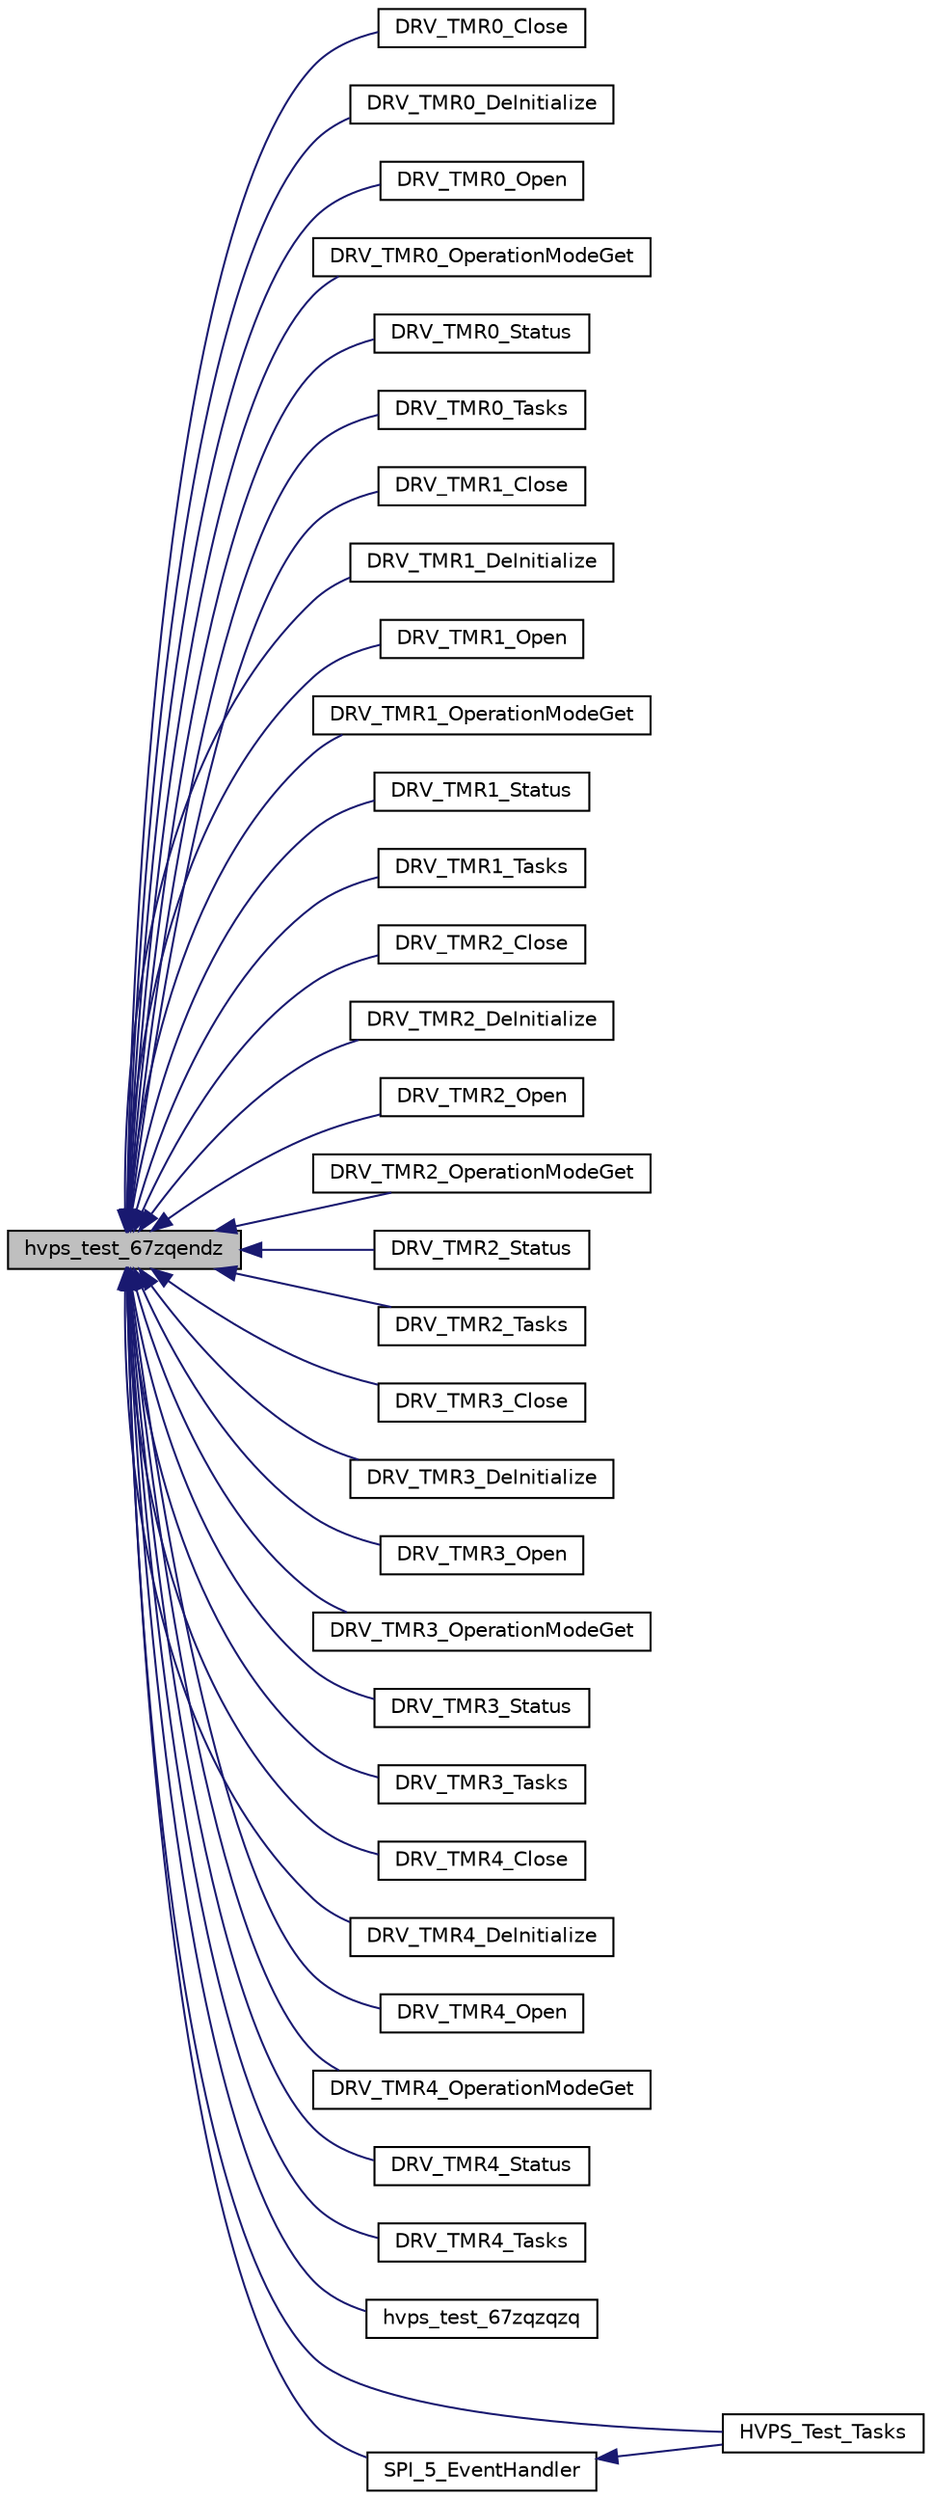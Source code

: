digraph "hvps_test_67zqendz"
{
  edge [fontname="Helvetica",fontsize="10",labelfontname="Helvetica",labelfontsize="10"];
  node [fontname="Helvetica",fontsize="10",shape=record];
  rankdir="LR";
  Node618 [label="hvps_test_67zqendz",height=0.2,width=0.4,color="black", fillcolor="grey75", style="filled", fontcolor="black"];
  Node618 -> Node619 [dir="back",color="midnightblue",fontsize="10",style="solid",fontname="Helvetica"];
  Node619 [label="DRV_TMR0_Close",height=0.2,width=0.4,color="black", fillcolor="white", style="filled",URL="$inszt__hvps__test_8c.html#a32eae35a1e64a44969e70c746ec9cdc2"];
  Node618 -> Node620 [dir="back",color="midnightblue",fontsize="10",style="solid",fontname="Helvetica"];
  Node620 [label="DRV_TMR0_DeInitialize",height=0.2,width=0.4,color="black", fillcolor="white", style="filled",URL="$inszt__hvps__test_8c.html#ac35e22ce2277246569aa15a0142f42de"];
  Node618 -> Node621 [dir="back",color="midnightblue",fontsize="10",style="solid",fontname="Helvetica"];
  Node621 [label="DRV_TMR0_Open",height=0.2,width=0.4,color="black", fillcolor="white", style="filled",URL="$inszt__hvps__test_8c.html#a6185be0b1acc5308100e9c168c6d9882"];
  Node618 -> Node622 [dir="back",color="midnightblue",fontsize="10",style="solid",fontname="Helvetica"];
  Node622 [label="DRV_TMR0_OperationModeGet",height=0.2,width=0.4,color="black", fillcolor="white", style="filled",URL="$inszt__hvps__test_8c.html#a75154e72363837310412c5f0f77ca99b"];
  Node618 -> Node623 [dir="back",color="midnightblue",fontsize="10",style="solid",fontname="Helvetica"];
  Node623 [label="DRV_TMR0_Status",height=0.2,width=0.4,color="black", fillcolor="white", style="filled",URL="$inszt__hvps__test_8c.html#aa0b45abb3787c0b80fba63077983fda6"];
  Node618 -> Node624 [dir="back",color="midnightblue",fontsize="10",style="solid",fontname="Helvetica"];
  Node624 [label="DRV_TMR0_Tasks",height=0.2,width=0.4,color="black", fillcolor="white", style="filled",URL="$inszt__hvps__test_8c.html#a074ed24077060483c762988f726d23e9"];
  Node618 -> Node625 [dir="back",color="midnightblue",fontsize="10",style="solid",fontname="Helvetica"];
  Node625 [label="DRV_TMR1_Close",height=0.2,width=0.4,color="black", fillcolor="white", style="filled",URL="$inszt__hvps__test_8c.html#a6a5cde4bb2a1f040394eff6085aa1d59"];
  Node618 -> Node626 [dir="back",color="midnightblue",fontsize="10",style="solid",fontname="Helvetica"];
  Node626 [label="DRV_TMR1_DeInitialize",height=0.2,width=0.4,color="black", fillcolor="white", style="filled",URL="$inszt__hvps__test_8c.html#abf7739f5097a1ceff5268ea070a35c9e"];
  Node618 -> Node627 [dir="back",color="midnightblue",fontsize="10",style="solid",fontname="Helvetica"];
  Node627 [label="DRV_TMR1_Open",height=0.2,width=0.4,color="black", fillcolor="white", style="filled",URL="$inszt__hvps__test_8c.html#ac23662f1a2e62aff3d8576b4fb403b5e"];
  Node618 -> Node628 [dir="back",color="midnightblue",fontsize="10",style="solid",fontname="Helvetica"];
  Node628 [label="DRV_TMR1_OperationModeGet",height=0.2,width=0.4,color="black", fillcolor="white", style="filled",URL="$inszt__hvps__test_8c.html#a2ddcb52c248a14db2f5d3cc2b8396b4d"];
  Node618 -> Node629 [dir="back",color="midnightblue",fontsize="10",style="solid",fontname="Helvetica"];
  Node629 [label="DRV_TMR1_Status",height=0.2,width=0.4,color="black", fillcolor="white", style="filled",URL="$inszt__hvps__test_8c.html#af0b509a65d0cc40830845f905e72f383"];
  Node618 -> Node630 [dir="back",color="midnightblue",fontsize="10",style="solid",fontname="Helvetica"];
  Node630 [label="DRV_TMR1_Tasks",height=0.2,width=0.4,color="black", fillcolor="white", style="filled",URL="$inszt__hvps__test_8c.html#a0c01e1083b80ad88b2bc0fae758b1f0e"];
  Node618 -> Node631 [dir="back",color="midnightblue",fontsize="10",style="solid",fontname="Helvetica"];
  Node631 [label="DRV_TMR2_Close",height=0.2,width=0.4,color="black", fillcolor="white", style="filled",URL="$inszt__hvps__test_8c.html#a5ad44e5f36f8a566c396331e7c08c15d"];
  Node618 -> Node632 [dir="back",color="midnightblue",fontsize="10",style="solid",fontname="Helvetica"];
  Node632 [label="DRV_TMR2_DeInitialize",height=0.2,width=0.4,color="black", fillcolor="white", style="filled",URL="$inszt__hvps__test_8c.html#a0aa800750e31f5d3aea0afcd7faa41fe"];
  Node618 -> Node633 [dir="back",color="midnightblue",fontsize="10",style="solid",fontname="Helvetica"];
  Node633 [label="DRV_TMR2_Open",height=0.2,width=0.4,color="black", fillcolor="white", style="filled",URL="$inszt__hvps__test_8c.html#ae3ec2e7d926f1dfcf4d5b4ec3f4452b1"];
  Node618 -> Node634 [dir="back",color="midnightblue",fontsize="10",style="solid",fontname="Helvetica"];
  Node634 [label="DRV_TMR2_OperationModeGet",height=0.2,width=0.4,color="black", fillcolor="white", style="filled",URL="$inszt__hvps__test_8c.html#aaec612bc5ca6823e226aa9e168f0f7e4"];
  Node618 -> Node635 [dir="back",color="midnightblue",fontsize="10",style="solid",fontname="Helvetica"];
  Node635 [label="DRV_TMR2_Status",height=0.2,width=0.4,color="black", fillcolor="white", style="filled",URL="$inszt__hvps__test_8c.html#ab66021f387d5cbb3e7ab20b7718aa773"];
  Node618 -> Node636 [dir="back",color="midnightblue",fontsize="10",style="solid",fontname="Helvetica"];
  Node636 [label="DRV_TMR2_Tasks",height=0.2,width=0.4,color="black", fillcolor="white", style="filled",URL="$inszt__hvps__test_8c.html#a4cae103296c260a0cacd0bfbb02abec6"];
  Node618 -> Node637 [dir="back",color="midnightblue",fontsize="10",style="solid",fontname="Helvetica"];
  Node637 [label="DRV_TMR3_Close",height=0.2,width=0.4,color="black", fillcolor="white", style="filled",URL="$inszt__hvps__test_8c.html#a5dd9fa4b5c96ae83f17ed22952b3526b"];
  Node618 -> Node638 [dir="back",color="midnightblue",fontsize="10",style="solid",fontname="Helvetica"];
  Node638 [label="DRV_TMR3_DeInitialize",height=0.2,width=0.4,color="black", fillcolor="white", style="filled",URL="$inszt__hvps__test_8c.html#a51119949a1b0dc2ade9d15cd3eef3cf9"];
  Node618 -> Node639 [dir="back",color="midnightblue",fontsize="10",style="solid",fontname="Helvetica"];
  Node639 [label="DRV_TMR3_Open",height=0.2,width=0.4,color="black", fillcolor="white", style="filled",URL="$inszt__hvps__test_8c.html#a14def85d2721c6fe7a0f52e5da985745"];
  Node618 -> Node640 [dir="back",color="midnightblue",fontsize="10",style="solid",fontname="Helvetica"];
  Node640 [label="DRV_TMR3_OperationModeGet",height=0.2,width=0.4,color="black", fillcolor="white", style="filled",URL="$inszt__hvps__test_8c.html#aba3d374b5742c8fed77fb9c5125906e8"];
  Node618 -> Node641 [dir="back",color="midnightblue",fontsize="10",style="solid",fontname="Helvetica"];
  Node641 [label="DRV_TMR3_Status",height=0.2,width=0.4,color="black", fillcolor="white", style="filled",URL="$inszt__hvps__test_8c.html#ab337820f2261ee63bfbdbe91f999de92"];
  Node618 -> Node642 [dir="back",color="midnightblue",fontsize="10",style="solid",fontname="Helvetica"];
  Node642 [label="DRV_TMR3_Tasks",height=0.2,width=0.4,color="black", fillcolor="white", style="filled",URL="$inszt__hvps__test_8c.html#ac4622292b2dab66f9b5ae9778db08478"];
  Node618 -> Node643 [dir="back",color="midnightblue",fontsize="10",style="solid",fontname="Helvetica"];
  Node643 [label="DRV_TMR4_Close",height=0.2,width=0.4,color="black", fillcolor="white", style="filled",URL="$inszt__hvps__test_8c.html#abca98245dd4f6348cc96c19911fa2f7f"];
  Node618 -> Node644 [dir="back",color="midnightblue",fontsize="10",style="solid",fontname="Helvetica"];
  Node644 [label="DRV_TMR4_DeInitialize",height=0.2,width=0.4,color="black", fillcolor="white", style="filled",URL="$inszt__hvps__test_8c.html#a24315793d9553d184024aea496534bc5"];
  Node618 -> Node645 [dir="back",color="midnightblue",fontsize="10",style="solid",fontname="Helvetica"];
  Node645 [label="DRV_TMR4_Open",height=0.2,width=0.4,color="black", fillcolor="white", style="filled",URL="$inszt__hvps__test_8c.html#a6e2c39c5a9d8b23859be0e673b43b1b9"];
  Node618 -> Node646 [dir="back",color="midnightblue",fontsize="10",style="solid",fontname="Helvetica"];
  Node646 [label="DRV_TMR4_OperationModeGet",height=0.2,width=0.4,color="black", fillcolor="white", style="filled",URL="$inszt__hvps__test_8c.html#ad47780c4b3a36ef4f64841b0106a751d"];
  Node618 -> Node647 [dir="back",color="midnightblue",fontsize="10",style="solid",fontname="Helvetica"];
  Node647 [label="DRV_TMR4_Status",height=0.2,width=0.4,color="black", fillcolor="white", style="filled",URL="$inszt__hvps__test_8c.html#aeb55a9257642cf221bcb641b25033668"];
  Node618 -> Node648 [dir="back",color="midnightblue",fontsize="10",style="solid",fontname="Helvetica"];
  Node648 [label="DRV_TMR4_Tasks",height=0.2,width=0.4,color="black", fillcolor="white", style="filled",URL="$inszt__hvps__test_8c.html#a97a4bb302673812056f8ad54ea70b59e"];
  Node618 -> Node649 [dir="back",color="midnightblue",fontsize="10",style="solid",fontname="Helvetica"];
  Node649 [label="hvps_test_67zqzqzq",height=0.2,width=0.4,color="black", fillcolor="white", style="filled",URL="$inszt__hvps__test_8c.html#ab62bf35c7b8bd52f6bf6099254d38de9"];
  Node618 -> Node650 [dir="back",color="midnightblue",fontsize="10",style="solid",fontname="Helvetica"];
  Node650 [label="HVPS_Test_Tasks",height=0.2,width=0.4,color="black", fillcolor="white", style="filled",URL="$inszt__hvps__test_8c.html#aac73f1185c0bf4ac7c58ed7617339f88"];
  Node618 -> Node651 [dir="back",color="midnightblue",fontsize="10",style="solid",fontname="Helvetica"];
  Node651 [label="SPI_5_EventHandler",height=0.2,width=0.4,color="black", fillcolor="white", style="filled",URL="$inszt__hvps__test_8c.html#ac2d5f6e8bac9b9d040063b2d458b8e5f"];
  Node651 -> Node650 [dir="back",color="midnightblue",fontsize="10",style="solid",fontname="Helvetica"];
}
